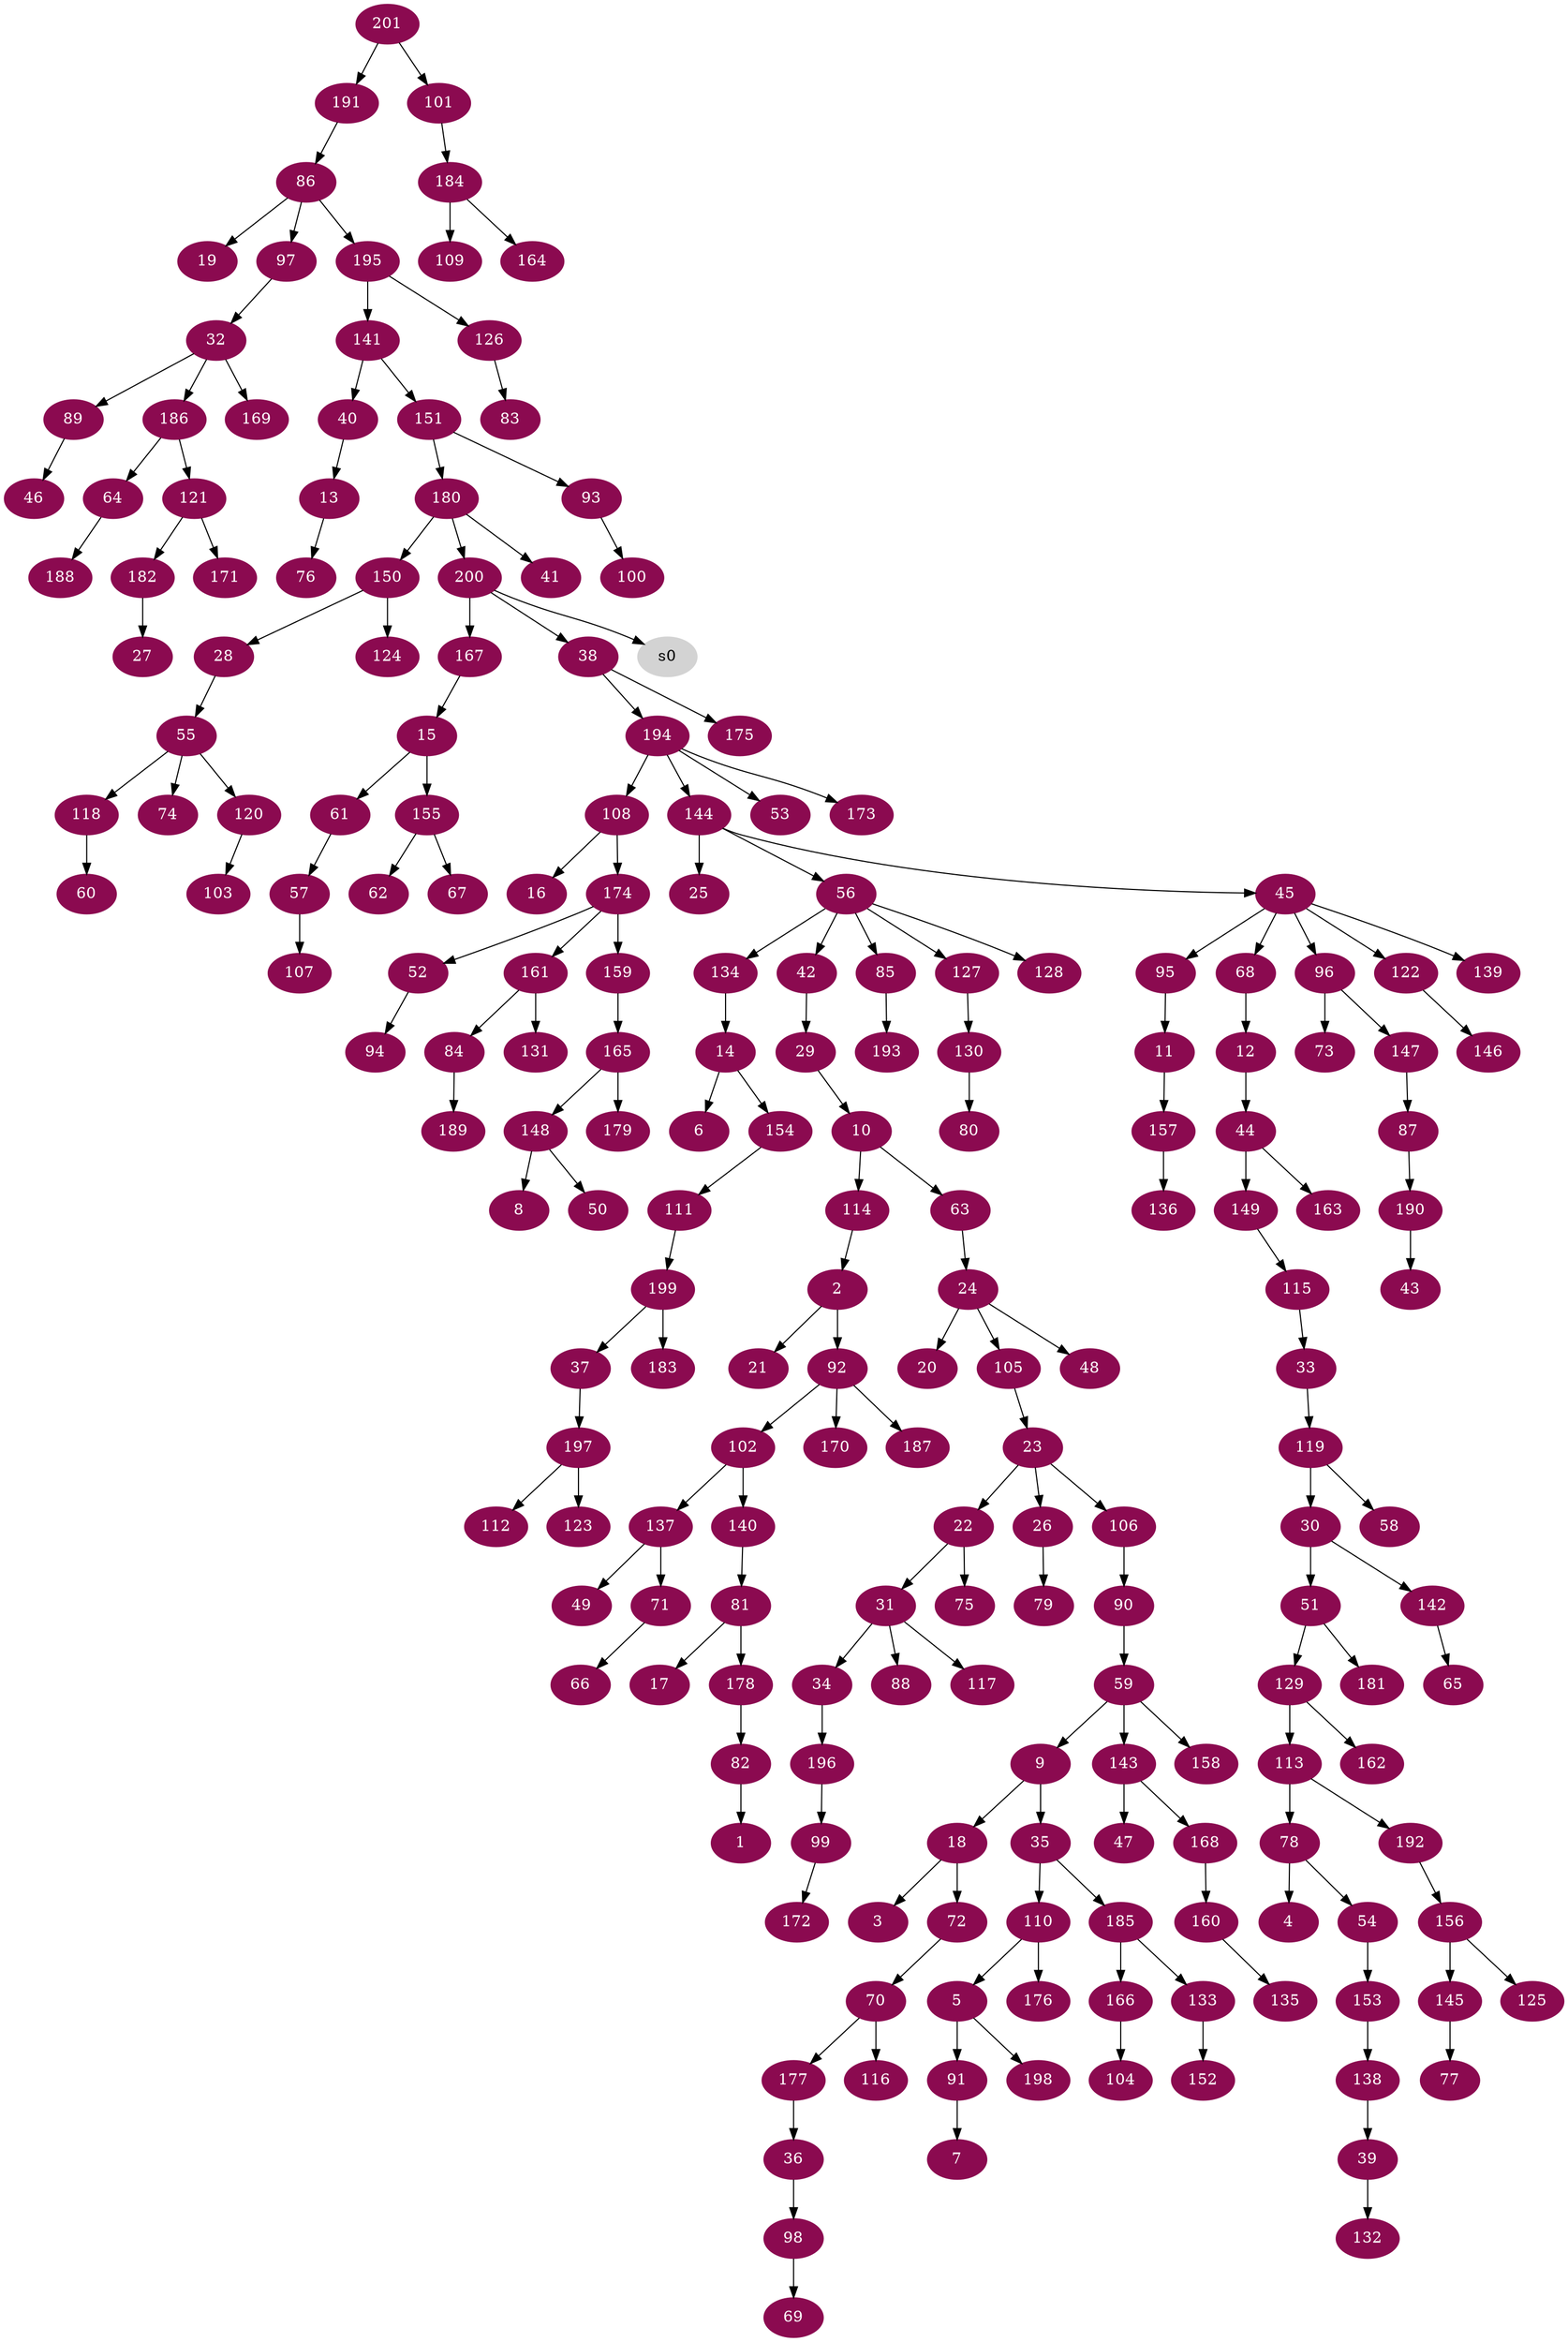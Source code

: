 digraph G {
node [color=deeppink4, style=filled, fontcolor=white];
82 -> 1;
114 -> 2;
18 -> 3;
78 -> 4;
110 -> 5;
14 -> 6;
91 -> 7;
148 -> 8;
59 -> 9;
29 -> 10;
95 -> 11;
68 -> 12;
40 -> 13;
134 -> 14;
167 -> 15;
108 -> 16;
81 -> 17;
9 -> 18;
86 -> 19;
24 -> 20;
2 -> 21;
23 -> 22;
105 -> 23;
63 -> 24;
144 -> 25;
23 -> 26;
182 -> 27;
150 -> 28;
42 -> 29;
119 -> 30;
22 -> 31;
97 -> 32;
115 -> 33;
31 -> 34;
9 -> 35;
177 -> 36;
199 -> 37;
200 -> 38;
138 -> 39;
141 -> 40;
180 -> 41;
56 -> 42;
190 -> 43;
12 -> 44;
144 -> 45;
89 -> 46;
143 -> 47;
24 -> 48;
137 -> 49;
148 -> 50;
30 -> 51;
174 -> 52;
194 -> 53;
78 -> 54;
28 -> 55;
144 -> 56;
61 -> 57;
119 -> 58;
90 -> 59;
118 -> 60;
15 -> 61;
155 -> 62;
10 -> 63;
186 -> 64;
142 -> 65;
71 -> 66;
155 -> 67;
45 -> 68;
98 -> 69;
72 -> 70;
137 -> 71;
18 -> 72;
96 -> 73;
55 -> 74;
22 -> 75;
13 -> 76;
145 -> 77;
113 -> 78;
26 -> 79;
130 -> 80;
140 -> 81;
178 -> 82;
126 -> 83;
161 -> 84;
56 -> 85;
191 -> 86;
147 -> 87;
31 -> 88;
32 -> 89;
106 -> 90;
5 -> 91;
2 -> 92;
151 -> 93;
52 -> 94;
45 -> 95;
45 -> 96;
86 -> 97;
36 -> 98;
196 -> 99;
93 -> 100;
201 -> 101;
92 -> 102;
120 -> 103;
166 -> 104;
24 -> 105;
23 -> 106;
57 -> 107;
194 -> 108;
184 -> 109;
35 -> 110;
154 -> 111;
197 -> 112;
129 -> 113;
10 -> 114;
149 -> 115;
70 -> 116;
31 -> 117;
55 -> 118;
33 -> 119;
55 -> 120;
186 -> 121;
45 -> 122;
197 -> 123;
150 -> 124;
156 -> 125;
195 -> 126;
56 -> 127;
56 -> 128;
51 -> 129;
127 -> 130;
161 -> 131;
39 -> 132;
185 -> 133;
56 -> 134;
160 -> 135;
157 -> 136;
102 -> 137;
153 -> 138;
45 -> 139;
102 -> 140;
195 -> 141;
30 -> 142;
59 -> 143;
194 -> 144;
156 -> 145;
122 -> 146;
96 -> 147;
165 -> 148;
44 -> 149;
180 -> 150;
141 -> 151;
133 -> 152;
54 -> 153;
14 -> 154;
15 -> 155;
192 -> 156;
11 -> 157;
59 -> 158;
174 -> 159;
168 -> 160;
174 -> 161;
129 -> 162;
44 -> 163;
184 -> 164;
159 -> 165;
185 -> 166;
200 -> 167;
143 -> 168;
32 -> 169;
92 -> 170;
121 -> 171;
99 -> 172;
194 -> 173;
108 -> 174;
38 -> 175;
110 -> 176;
70 -> 177;
81 -> 178;
165 -> 179;
151 -> 180;
51 -> 181;
121 -> 182;
199 -> 183;
101 -> 184;
35 -> 185;
32 -> 186;
92 -> 187;
64 -> 188;
84 -> 189;
87 -> 190;
201 -> 191;
113 -> 192;
85 -> 193;
38 -> 194;
86 -> 195;
34 -> 196;
37 -> 197;
5 -> 198;
111 -> 199;
180 -> 200;
node [color=lightgrey, style=filled, fontcolor=black];
200 -> s0;
}
